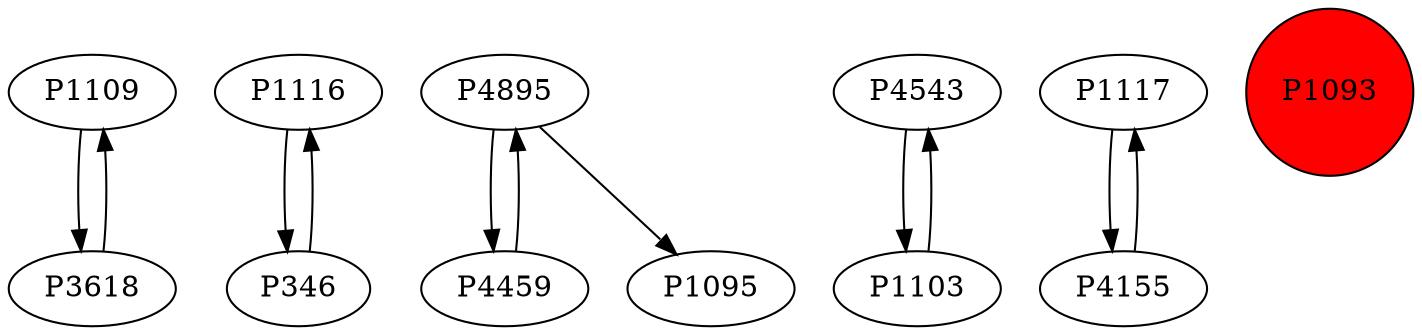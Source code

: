 digraph {
	P1109 -> P3618
	P1116 -> P346
	P4895 -> P4459
	P4543 -> P1103
	P4895 -> P1095
	P1117 -> P4155
	P346 -> P1116
	P4459 -> P4895
	P4155 -> P1117
	P3618 -> P1109
	P1103 -> P4543
	P1093 [shape=circle]
	P1093 [style=filled]
	P1093 [fillcolor=red]
}